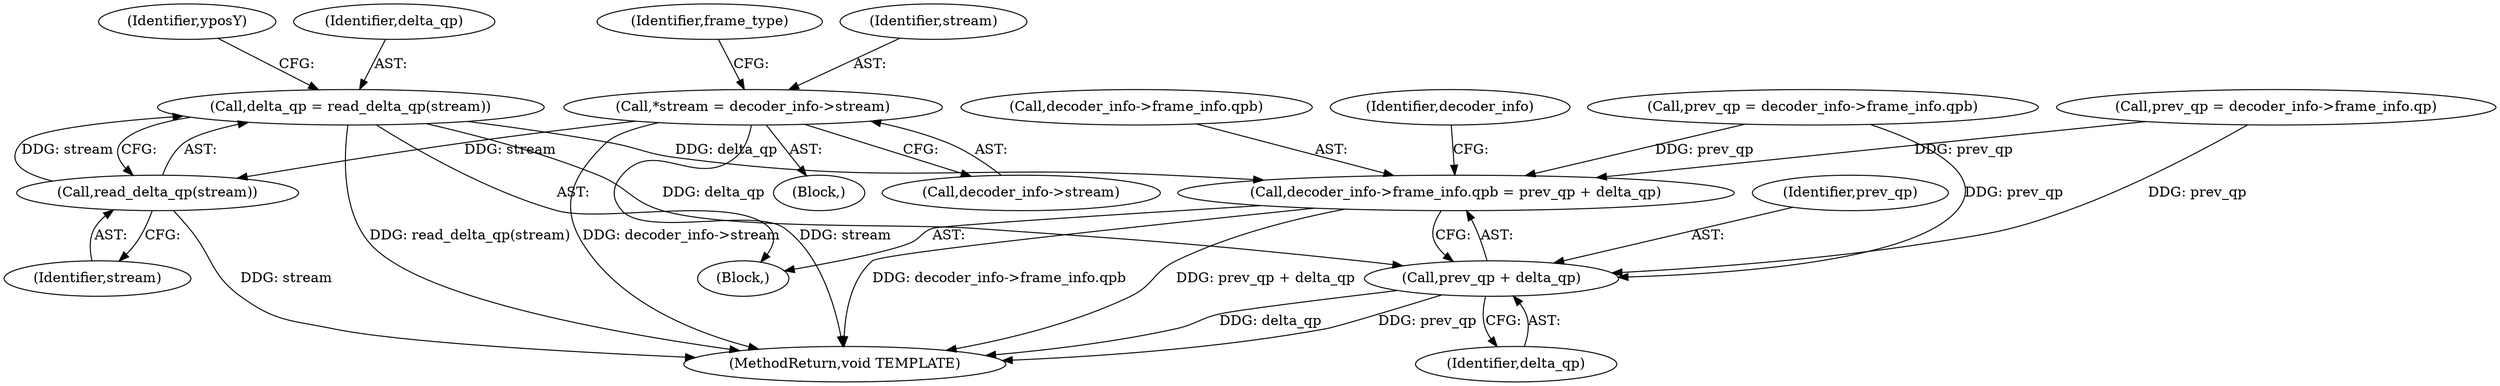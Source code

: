 digraph "0_thor_18de8f9f0762c3a542b1122589edb8af859d9813@API" {
"1000235" [label="(Call,delta_qp = read_delta_qp(stream))"];
"1000237" [label="(Call,read_delta_qp(stream))"];
"1000122" [label="(Call,*stream = decoder_info->stream)"];
"1000263" [label="(Call,decoder_info->frame_info.qpb = prev_qp + delta_qp)"];
"1000269" [label="(Call,prev_qp + delta_qp)"];
"1000263" [label="(Call,decoder_info->frame_info.qpb = prev_qp + delta_qp)"];
"1000264" [label="(Call,decoder_info->frame_info.qpb)"];
"1000237" [label="(Call,read_delta_qp(stream))"];
"1000235" [label="(Call,delta_qp = read_delta_qp(stream))"];
"1000108" [label="(Block,)"];
"1000256" [label="(Call,prev_qp = decoder_info->frame_info.qpb)"];
"1000243" [label="(Identifier,yposY)"];
"1000370" [label="(MethodReturn,void TEMPLATE)"];
"1000129" [label="(Identifier,frame_type)"];
"1000236" [label="(Identifier,delta_qp)"];
"1000276" [label="(Identifier,decoder_info)"];
"1000271" [label="(Identifier,delta_qp)"];
"1000238" [label="(Identifier,stream)"];
"1000124" [label="(Call,decoder_info->stream)"];
"1000123" [label="(Identifier,stream)"];
"1000270" [label="(Identifier,prev_qp)"];
"1000122" [label="(Call,*stream = decoder_info->stream)"];
"1000269" [label="(Call,prev_qp + delta_qp)"];
"1000248" [label="(Call,prev_qp = decoder_info->frame_info.qp)"];
"1000233" [label="(Block,)"];
"1000235" -> "1000233"  [label="AST: "];
"1000235" -> "1000237"  [label="CFG: "];
"1000236" -> "1000235"  [label="AST: "];
"1000237" -> "1000235"  [label="AST: "];
"1000243" -> "1000235"  [label="CFG: "];
"1000235" -> "1000370"  [label="DDG: read_delta_qp(stream)"];
"1000237" -> "1000235"  [label="DDG: stream"];
"1000235" -> "1000263"  [label="DDG: delta_qp"];
"1000235" -> "1000269"  [label="DDG: delta_qp"];
"1000237" -> "1000238"  [label="CFG: "];
"1000238" -> "1000237"  [label="AST: "];
"1000237" -> "1000370"  [label="DDG: stream"];
"1000122" -> "1000237"  [label="DDG: stream"];
"1000122" -> "1000108"  [label="AST: "];
"1000122" -> "1000124"  [label="CFG: "];
"1000123" -> "1000122"  [label="AST: "];
"1000124" -> "1000122"  [label="AST: "];
"1000129" -> "1000122"  [label="CFG: "];
"1000122" -> "1000370"  [label="DDG: stream"];
"1000122" -> "1000370"  [label="DDG: decoder_info->stream"];
"1000263" -> "1000233"  [label="AST: "];
"1000263" -> "1000269"  [label="CFG: "];
"1000264" -> "1000263"  [label="AST: "];
"1000269" -> "1000263"  [label="AST: "];
"1000276" -> "1000263"  [label="CFG: "];
"1000263" -> "1000370"  [label="DDG: prev_qp + delta_qp"];
"1000263" -> "1000370"  [label="DDG: decoder_info->frame_info.qpb"];
"1000256" -> "1000263"  [label="DDG: prev_qp"];
"1000248" -> "1000263"  [label="DDG: prev_qp"];
"1000269" -> "1000271"  [label="CFG: "];
"1000270" -> "1000269"  [label="AST: "];
"1000271" -> "1000269"  [label="AST: "];
"1000269" -> "1000370"  [label="DDG: prev_qp"];
"1000269" -> "1000370"  [label="DDG: delta_qp"];
"1000256" -> "1000269"  [label="DDG: prev_qp"];
"1000248" -> "1000269"  [label="DDG: prev_qp"];
}
